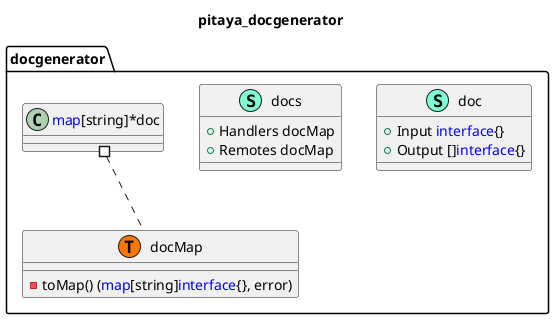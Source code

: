 @startuml
title pitaya_docgenerator
namespace docgenerator {
    class doc << (S,Aquamarine) >> {
        + Input <font color=blue>interface</font>{}
        + Output []<font color=blue>interface</font>{}

    }
    class docMap << (S,Aquamarine) >> {
        - toMap() (<font color=blue>map</font>[string]<font color=blue>interface</font>{}, error)

    }
    class docgenerator.docMap << (T, #FF7700) >>  {
    }
    class docs << (S,Aquamarine) >> {
        + Handlers docMap
        + Remotes docMap

    }
}


"docgenerator.<font color=blue>map</font>[string]*doc" #.. "docgenerator.docMap"
@enduml
